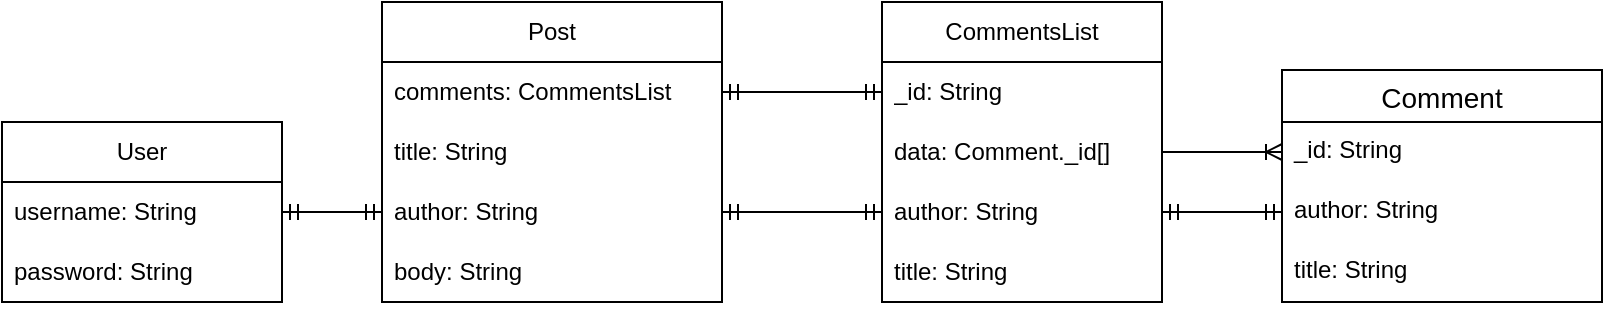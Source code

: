 <mxfile version="20.8.5" type="device"><diagram id="5xQxhHuUisFkQVI0wPlL" name="Страница 1"><mxGraphModel dx="1674" dy="796" grid="1" gridSize="10" guides="1" tooltips="1" connect="1" arrows="1" fold="1" page="1" pageScale="1" pageWidth="827" pageHeight="1169" math="0" shadow="0"><root><mxCell id="0"/><mxCell id="1" parent="0"/><mxCell id="CLRurepLcMGFg-ZALhyx-1" value="Post" style="swimlane;fontStyle=0;childLayout=stackLayout;horizontal=1;startSize=30;horizontalStack=0;resizeParent=1;resizeParentMax=0;resizeLast=0;collapsible=1;marginBottom=0;whiteSpace=wrap;html=1;" vertex="1" parent="1"><mxGeometry x="220" y="110" width="170" height="150" as="geometry"/></mxCell><mxCell id="CLRurepLcMGFg-ZALhyx-13" value="comments: CommentsList" style="text;strokeColor=none;fillColor=none;align=left;verticalAlign=middle;spacingLeft=4;spacingRight=4;overflow=hidden;points=[[0,0.5],[1,0.5]];portConstraint=eastwest;rotatable=0;whiteSpace=wrap;html=1;" vertex="1" parent="CLRurepLcMGFg-ZALhyx-1"><mxGeometry y="30" width="170" height="30" as="geometry"/></mxCell><mxCell id="CLRurepLcMGFg-ZALhyx-3" value="title: String" style="text;strokeColor=none;fillColor=none;align=left;verticalAlign=middle;spacingLeft=4;spacingRight=4;overflow=hidden;points=[[0,0.5],[1,0.5]];portConstraint=eastwest;rotatable=0;whiteSpace=wrap;html=1;" vertex="1" parent="CLRurepLcMGFg-ZALhyx-1"><mxGeometry y="60" width="170" height="30" as="geometry"/></mxCell><mxCell id="CLRurepLcMGFg-ZALhyx-5" value="author: String" style="text;strokeColor=none;fillColor=none;align=left;verticalAlign=middle;spacingLeft=4;spacingRight=4;overflow=hidden;points=[[0,0.5],[1,0.5]];portConstraint=eastwest;rotatable=0;whiteSpace=wrap;html=1;" vertex="1" parent="CLRurepLcMGFg-ZALhyx-1"><mxGeometry y="90" width="170" height="30" as="geometry"/></mxCell><mxCell id="CLRurepLcMGFg-ZALhyx-4" value="body: String" style="text;strokeColor=none;fillColor=none;align=left;verticalAlign=middle;spacingLeft=4;spacingRight=4;overflow=hidden;points=[[0,0.5],[1,0.5]];portConstraint=eastwest;rotatable=0;whiteSpace=wrap;html=1;" vertex="1" parent="CLRurepLcMGFg-ZALhyx-1"><mxGeometry y="120" width="170" height="30" as="geometry"/></mxCell><mxCell id="CLRurepLcMGFg-ZALhyx-7" value="CommentsList" style="swimlane;fontStyle=0;childLayout=stackLayout;horizontal=1;startSize=30;horizontalStack=0;resizeParent=1;resizeParentMax=0;resizeLast=0;collapsible=1;marginBottom=0;whiteSpace=wrap;html=1;" vertex="1" parent="1"><mxGeometry x="470" y="110" width="140" height="150" as="geometry"/></mxCell><mxCell id="CLRurepLcMGFg-ZALhyx-9" value="_id: String" style="text;strokeColor=none;fillColor=none;align=left;verticalAlign=middle;spacingLeft=4;spacingRight=4;overflow=hidden;points=[[0,0.5],[1,0.5]];portConstraint=eastwest;rotatable=0;whiteSpace=wrap;html=1;" vertex="1" parent="CLRurepLcMGFg-ZALhyx-7"><mxGeometry y="30" width="140" height="30" as="geometry"/></mxCell><mxCell id="CLRurepLcMGFg-ZALhyx-25" value="data: Comment._id[]" style="text;strokeColor=none;fillColor=none;align=left;verticalAlign=middle;spacingLeft=4;spacingRight=4;overflow=hidden;points=[[0,0.5],[1,0.5]];portConstraint=eastwest;rotatable=0;whiteSpace=wrap;html=1;" vertex="1" parent="CLRurepLcMGFg-ZALhyx-7"><mxGeometry y="60" width="140" height="30" as="geometry"/></mxCell><mxCell id="CLRurepLcMGFg-ZALhyx-10" value="author: String" style="text;strokeColor=none;fillColor=none;align=left;verticalAlign=middle;spacingLeft=4;spacingRight=4;overflow=hidden;points=[[0,0.5],[1,0.5]];portConstraint=eastwest;rotatable=0;whiteSpace=wrap;html=1;" vertex="1" parent="CLRurepLcMGFg-ZALhyx-7"><mxGeometry y="90" width="140" height="30" as="geometry"/></mxCell><mxCell id="CLRurepLcMGFg-ZALhyx-37" value="title: String" style="text;strokeColor=none;fillColor=none;align=left;verticalAlign=middle;spacingLeft=4;spacingRight=4;overflow=hidden;points=[[0,0.5],[1,0.5]];portConstraint=eastwest;rotatable=0;whiteSpace=wrap;html=1;" vertex="1" parent="CLRurepLcMGFg-ZALhyx-7"><mxGeometry y="120" width="140" height="30" as="geometry"/></mxCell><mxCell id="CLRurepLcMGFg-ZALhyx-15" value="User" style="swimlane;fontStyle=0;childLayout=stackLayout;horizontal=1;startSize=30;horizontalStack=0;resizeParent=1;resizeParentMax=0;resizeLast=0;collapsible=1;marginBottom=0;whiteSpace=wrap;html=1;" vertex="1" parent="1"><mxGeometry x="30" y="170" width="140" height="90" as="geometry"/></mxCell><mxCell id="CLRurepLcMGFg-ZALhyx-16" value="username: String" style="text;strokeColor=none;fillColor=none;align=left;verticalAlign=middle;spacingLeft=4;spacingRight=4;overflow=hidden;points=[[0,0.5],[1,0.5]];portConstraint=eastwest;rotatable=0;whiteSpace=wrap;html=1;" vertex="1" parent="CLRurepLcMGFg-ZALhyx-15"><mxGeometry y="30" width="140" height="30" as="geometry"/></mxCell><mxCell id="CLRurepLcMGFg-ZALhyx-17" value="password: String" style="text;strokeColor=none;fillColor=none;align=left;verticalAlign=middle;spacingLeft=4;spacingRight=4;overflow=hidden;points=[[0,0.5],[1,0.5]];portConstraint=eastwest;rotatable=0;whiteSpace=wrap;html=1;" vertex="1" parent="CLRurepLcMGFg-ZALhyx-15"><mxGeometry y="60" width="140" height="30" as="geometry"/></mxCell><mxCell id="CLRurepLcMGFg-ZALhyx-20" value="" style="edgeStyle=entityRelationEdgeStyle;fontSize=12;html=1;endArrow=ERmandOne;startArrow=ERmandOne;rounded=0;" edge="1" parent="1" source="CLRurepLcMGFg-ZALhyx-16" target="CLRurepLcMGFg-ZALhyx-5"><mxGeometry width="100" height="100" relative="1" as="geometry"><mxPoint x="110" y="390" as="sourcePoint"/><mxPoint x="360" y="350" as="targetPoint"/></mxGeometry></mxCell><mxCell id="CLRurepLcMGFg-ZALhyx-38" value="Comment" style="swimlane;fontStyle=0;childLayout=stackLayout;horizontal=1;startSize=26;horizontalStack=0;resizeParent=1;resizeParentMax=0;resizeLast=0;collapsible=1;marginBottom=0;align=center;fontSize=14;" vertex="1" parent="1"><mxGeometry x="670" y="144" width="160" height="116" as="geometry"/></mxCell><mxCell id="CLRurepLcMGFg-ZALhyx-39" value="_id: String" style="text;strokeColor=none;fillColor=none;spacingLeft=4;spacingRight=4;overflow=hidden;rotatable=0;points=[[0,0.5],[1,0.5]];portConstraint=eastwest;fontSize=12;" vertex="1" parent="CLRurepLcMGFg-ZALhyx-38"><mxGeometry y="26" width="160" height="30" as="geometry"/></mxCell><mxCell id="CLRurepLcMGFg-ZALhyx-40" value="author: String" style="text;strokeColor=none;fillColor=none;spacingLeft=4;spacingRight=4;overflow=hidden;rotatable=0;points=[[0,0.5],[1,0.5]];portConstraint=eastwest;fontSize=12;" vertex="1" parent="CLRurepLcMGFg-ZALhyx-38"><mxGeometry y="56" width="160" height="30" as="geometry"/></mxCell><mxCell id="CLRurepLcMGFg-ZALhyx-41" value="title: String" style="text;strokeColor=none;fillColor=none;spacingLeft=4;spacingRight=4;overflow=hidden;rotatable=0;points=[[0,0.5],[1,0.5]];portConstraint=eastwest;fontSize=12;" vertex="1" parent="CLRurepLcMGFg-ZALhyx-38"><mxGeometry y="86" width="160" height="30" as="geometry"/></mxCell><mxCell id="CLRurepLcMGFg-ZALhyx-42" value="" style="edgeStyle=entityRelationEdgeStyle;fontSize=12;html=1;endArrow=ERoneToMany;rounded=0;entryX=0;entryY=0.5;entryDx=0;entryDy=0;exitX=1;exitY=0.5;exitDx=0;exitDy=0;" edge="1" parent="1" source="CLRurepLcMGFg-ZALhyx-25" target="CLRurepLcMGFg-ZALhyx-39"><mxGeometry width="100" height="100" relative="1" as="geometry"><mxPoint x="400" y="350" as="sourcePoint"/><mxPoint x="500" y="250" as="targetPoint"/></mxGeometry></mxCell><mxCell id="CLRurepLcMGFg-ZALhyx-43" value="" style="edgeStyle=entityRelationEdgeStyle;fontSize=12;html=1;endArrow=ERmandOne;startArrow=ERmandOne;rounded=0;entryX=0;entryY=0.5;entryDx=0;entryDy=0;exitX=1;exitY=0.5;exitDx=0;exitDy=0;" edge="1" parent="1" source="CLRurepLcMGFg-ZALhyx-13" target="CLRurepLcMGFg-ZALhyx-9"><mxGeometry width="100" height="100" relative="1" as="geometry"><mxPoint x="400" y="340" as="sourcePoint"/><mxPoint x="500" y="240" as="targetPoint"/></mxGeometry></mxCell><mxCell id="CLRurepLcMGFg-ZALhyx-44" value="" style="edgeStyle=entityRelationEdgeStyle;fontSize=12;html=1;endArrow=ERmandOne;startArrow=ERmandOne;rounded=0;exitX=1;exitY=0.5;exitDx=0;exitDy=0;entryX=0;entryY=0.5;entryDx=0;entryDy=0;" edge="1" parent="1" source="CLRurepLcMGFg-ZALhyx-5" target="CLRurepLcMGFg-ZALhyx-10"><mxGeometry width="100" height="100" relative="1" as="geometry"><mxPoint x="400" y="160" as="sourcePoint"/><mxPoint x="500" y="60" as="targetPoint"/></mxGeometry></mxCell><mxCell id="CLRurepLcMGFg-ZALhyx-45" value="" style="edgeStyle=entityRelationEdgeStyle;fontSize=12;html=1;endArrow=ERmandOne;startArrow=ERmandOne;rounded=0;entryX=0;entryY=0.5;entryDx=0;entryDy=0;exitX=1;exitY=0.5;exitDx=0;exitDy=0;" edge="1" parent="1" source="CLRurepLcMGFg-ZALhyx-10" target="CLRurepLcMGFg-ZALhyx-40"><mxGeometry width="100" height="100" relative="1" as="geometry"><mxPoint x="390" y="360" as="sourcePoint"/><mxPoint x="490" y="260" as="targetPoint"/></mxGeometry></mxCell></root></mxGraphModel></diagram></mxfile>